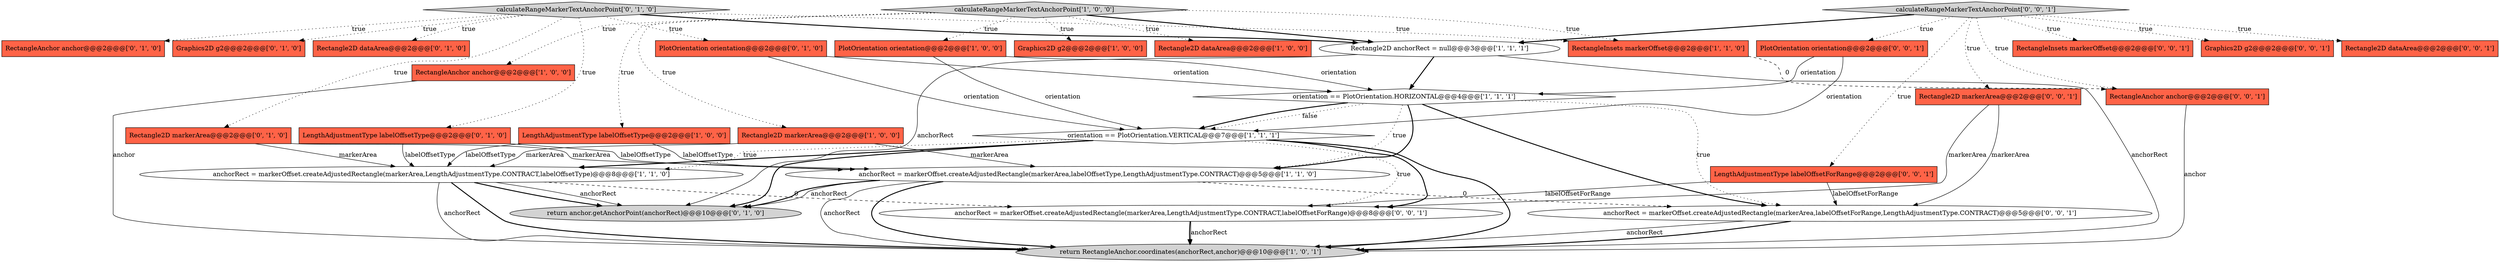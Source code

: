 digraph {
25 [style = filled, label = "Rectangle2D markerArea@@@2@@@['0', '0', '1']", fillcolor = tomato, shape = box image = "AAA0AAABBB3BBB"];
26 [style = filled, label = "RectangleInsets markerOffset@@@2@@@['0', '0', '1']", fillcolor = tomato, shape = box image = "AAA0AAABBB3BBB"];
10 [style = filled, label = "anchorRect = markerOffset.createAdjustedRectangle(markerArea,labelOffsetType,LengthAdjustmentType.CONTRACT)@@@5@@@['1', '1', '0']", fillcolor = white, shape = ellipse image = "AAA0AAABBB1BBB"];
28 [style = filled, label = "Graphics2D g2@@@2@@@['0', '0', '1']", fillcolor = tomato, shape = box image = "AAA0AAABBB3BBB"];
19 [style = filled, label = "RectangleAnchor anchor@@@2@@@['0', '1', '0']", fillcolor = tomato, shape = box image = "AAA0AAABBB2BBB"];
21 [style = filled, label = "Graphics2D g2@@@2@@@['0', '1', '0']", fillcolor = tomato, shape = box image = "AAA0AAABBB2BBB"];
17 [style = filled, label = "calculateRangeMarkerTextAnchorPoint['0', '1', '0']", fillcolor = lightgray, shape = diamond image = "AAA0AAABBB2BBB"];
20 [style = filled, label = "Rectangle2D markerArea@@@2@@@['0', '1', '0']", fillcolor = tomato, shape = box image = "AAA0AAABBB2BBB"];
24 [style = filled, label = "PlotOrientation orientation@@@2@@@['0', '0', '1']", fillcolor = tomato, shape = box image = "AAA0AAABBB3BBB"];
29 [style = filled, label = "Rectangle2D dataArea@@@2@@@['0', '0', '1']", fillcolor = tomato, shape = box image = "AAA0AAABBB3BBB"];
4 [style = filled, label = "orientation == PlotOrientation.VERTICAL@@@7@@@['1', '1', '1']", fillcolor = white, shape = diamond image = "AAA0AAABBB1BBB"];
30 [style = filled, label = "anchorRect = markerOffset.createAdjustedRectangle(markerArea,labelOffsetForRange,LengthAdjustmentType.CONTRACT)@@@5@@@['0', '0', '1']", fillcolor = white, shape = ellipse image = "AAA0AAABBB3BBB"];
3 [style = filled, label = "orientation == PlotOrientation.HORIZONTAL@@@4@@@['1', '1', '1']", fillcolor = white, shape = diamond image = "AAA0AAABBB1BBB"];
7 [style = filled, label = "RectangleAnchor anchor@@@2@@@['1', '0', '0']", fillcolor = tomato, shape = box image = "AAA0AAABBB1BBB"];
2 [style = filled, label = "Graphics2D g2@@@2@@@['1', '0', '0']", fillcolor = tomato, shape = box image = "AAA0AAABBB1BBB"];
6 [style = filled, label = "anchorRect = markerOffset.createAdjustedRectangle(markerArea,LengthAdjustmentType.CONTRACT,labelOffsetType)@@@8@@@['1', '1', '0']", fillcolor = white, shape = ellipse image = "AAA0AAABBB1BBB"];
5 [style = filled, label = "Rectangle2D dataArea@@@2@@@['1', '0', '0']", fillcolor = tomato, shape = box image = "AAA0AAABBB1BBB"];
1 [style = filled, label = "calculateRangeMarkerTextAnchorPoint['1', '0', '0']", fillcolor = lightgray, shape = diamond image = "AAA0AAABBB1BBB"];
27 [style = filled, label = "LengthAdjustmentType labelOffsetForRange@@@2@@@['0', '0', '1']", fillcolor = tomato, shape = box image = "AAA0AAABBB3BBB"];
18 [style = filled, label = "return anchor.getAnchorPoint(anchorRect)@@@10@@@['0', '1', '0']", fillcolor = lightgray, shape = ellipse image = "AAA0AAABBB2BBB"];
16 [style = filled, label = "PlotOrientation orientation@@@2@@@['0', '1', '0']", fillcolor = tomato, shape = box image = "AAA0AAABBB2BBB"];
0 [style = filled, label = "PlotOrientation orientation@@@2@@@['1', '0', '0']", fillcolor = tomato, shape = box image = "AAA0AAABBB1BBB"];
11 [style = filled, label = "return RectangleAnchor.coordinates(anchorRect,anchor)@@@10@@@['1', '0', '1']", fillcolor = lightgray, shape = ellipse image = "AAA0AAABBB1BBB"];
13 [style = filled, label = "Rectangle2D anchorRect = null@@@3@@@['1', '1', '1']", fillcolor = white, shape = ellipse image = "AAA0AAABBB1BBB"];
23 [style = filled, label = "calculateRangeMarkerTextAnchorPoint['0', '0', '1']", fillcolor = lightgray, shape = diamond image = "AAA0AAABBB3BBB"];
9 [style = filled, label = "Rectangle2D markerArea@@@2@@@['1', '0', '0']", fillcolor = tomato, shape = box image = "AAA0AAABBB1BBB"];
12 [style = filled, label = "RectangleInsets markerOffset@@@2@@@['1', '1', '0']", fillcolor = tomato, shape = box image = "AAA0AAABBB1BBB"];
14 [style = filled, label = "LengthAdjustmentType labelOffsetType@@@2@@@['0', '1', '0']", fillcolor = tomato, shape = box image = "AAA0AAABBB2BBB"];
8 [style = filled, label = "LengthAdjustmentType labelOffsetType@@@2@@@['1', '0', '0']", fillcolor = tomato, shape = box image = "AAA0AAABBB1BBB"];
31 [style = filled, label = "RectangleAnchor anchor@@@2@@@['0', '0', '1']", fillcolor = tomato, shape = box image = "AAA0AAABBB3BBB"];
22 [style = filled, label = "anchorRect = markerOffset.createAdjustedRectangle(markerArea,LengthAdjustmentType.CONTRACT,labelOffsetForRange)@@@8@@@['0', '0', '1']", fillcolor = white, shape = ellipse image = "AAA0AAABBB3BBB"];
15 [style = filled, label = "Rectangle2D dataArea@@@2@@@['0', '1', '0']", fillcolor = tomato, shape = box image = "AAA0AAABBB2BBB"];
4->6 [style = dotted, label="true"];
25->22 [style = solid, label="markerArea"];
17->20 [style = dotted, label="true"];
9->6 [style = solid, label="markerArea"];
10->18 [style = bold, label=""];
7->11 [style = solid, label="anchor"];
13->18 [style = solid, label="anchorRect"];
13->11 [style = solid, label="anchorRect"];
6->18 [style = solid, label="anchorRect"];
30->11 [style = solid, label="anchorRect"];
24->3 [style = solid, label="orientation"];
27->22 [style = solid, label="labelOffsetForRange"];
4->6 [style = bold, label=""];
3->4 [style = dotted, label="false"];
6->18 [style = bold, label=""];
23->28 [style = dotted, label="true"];
3->10 [style = dotted, label="true"];
17->14 [style = dotted, label="true"];
12->31 [style = dashed, label="0"];
3->30 [style = dotted, label="true"];
4->18 [style = bold, label=""];
31->11 [style = solid, label="anchor"];
8->6 [style = solid, label="labelOffsetType"];
27->30 [style = solid, label="labelOffsetForRange"];
20->6 [style = solid, label="markerArea"];
22->11 [style = solid, label="anchorRect"];
3->4 [style = bold, label=""];
1->13 [style = bold, label=""];
6->22 [style = dashed, label="0"];
10->18 [style = solid, label="anchorRect"];
16->3 [style = solid, label="orientation"];
1->7 [style = dotted, label="true"];
17->16 [style = dotted, label="true"];
3->10 [style = bold, label=""];
30->11 [style = bold, label=""];
23->26 [style = dotted, label="true"];
10->30 [style = dashed, label="0"];
17->15 [style = dotted, label="true"];
23->31 [style = dotted, label="true"];
13->3 [style = bold, label=""];
17->12 [style = dotted, label="true"];
23->13 [style = bold, label=""];
4->22 [style = dotted, label="true"];
9->10 [style = solid, label="markerArea"];
16->4 [style = solid, label="orientation"];
20->10 [style = solid, label="markerArea"];
6->11 [style = bold, label=""];
1->9 [style = dotted, label="true"];
14->10 [style = solid, label="labelOffsetType"];
1->12 [style = dotted, label="true"];
17->19 [style = dotted, label="true"];
1->8 [style = dotted, label="true"];
14->6 [style = solid, label="labelOffsetType"];
23->27 [style = dotted, label="true"];
17->13 [style = bold, label=""];
10->11 [style = solid, label="anchorRect"];
1->0 [style = dotted, label="true"];
23->29 [style = dotted, label="true"];
1->2 [style = dotted, label="true"];
4->11 [style = bold, label=""];
17->21 [style = dotted, label="true"];
0->4 [style = solid, label="orientation"];
8->10 [style = solid, label="labelOffsetType"];
24->4 [style = solid, label="orientation"];
25->30 [style = solid, label="markerArea"];
3->30 [style = bold, label=""];
4->22 [style = bold, label=""];
6->11 [style = solid, label="anchorRect"];
22->11 [style = bold, label=""];
0->3 [style = solid, label="orientation"];
1->5 [style = dotted, label="true"];
23->24 [style = dotted, label="true"];
23->25 [style = dotted, label="true"];
10->11 [style = bold, label=""];
}
